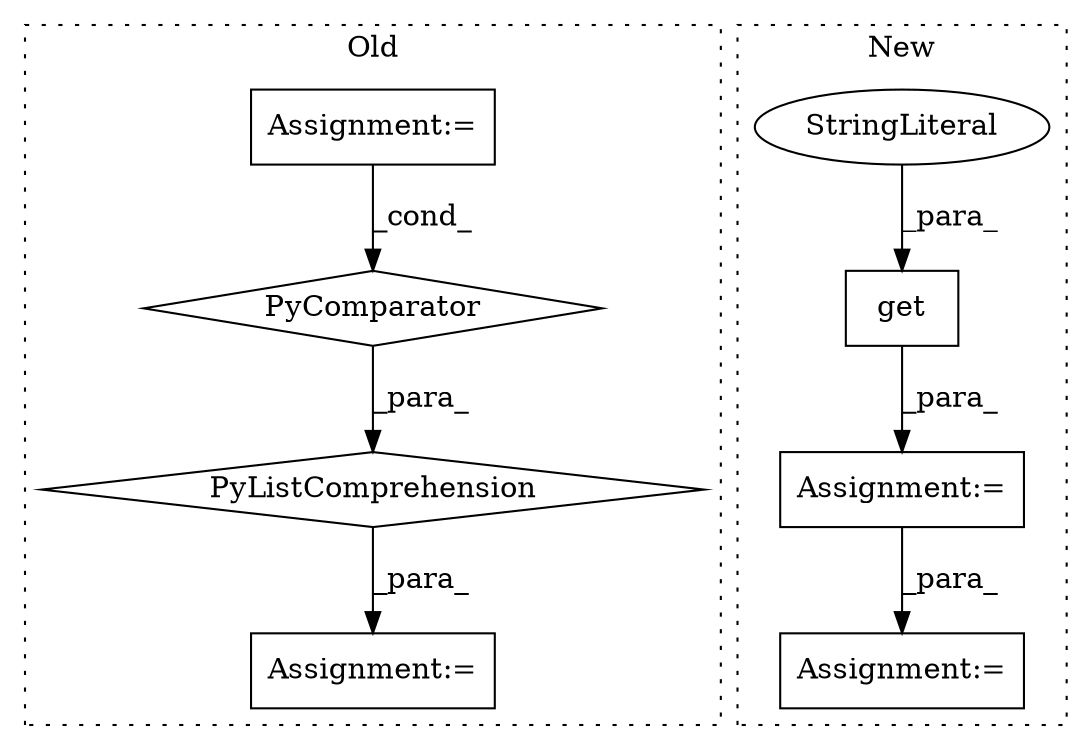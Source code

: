 digraph G {
subgraph cluster0 {
1 [label="PyListComprehension" a="109" s="1577" l="170" shape="diamond"];
4 [label="Assignment:=" a="7" s="1560" l="17" shape="box"];
5 [label="PyComparator" a="113" s="1699" l="35" shape="diamond"];
6 [label="Assignment:=" a="7" s="1699" l="35" shape="box"];
label = "Old";
style="dotted";
}
subgraph cluster1 {
2 [label="get" a="32" s="2080,2098" l="4,1" shape="box"];
3 [label="StringLiteral" a="45" s="2084" l="9" shape="ellipse"];
7 [label="Assignment:=" a="7" s="2223" l="24" shape="box"];
8 [label="Assignment:=" a="7" s="2077" l="1" shape="box"];
label = "New";
style="dotted";
}
1 -> 4 [label="_para_"];
2 -> 8 [label="_para_"];
3 -> 2 [label="_para_"];
5 -> 1 [label="_para_"];
6 -> 5 [label="_cond_"];
8 -> 7 [label="_para_"];
}